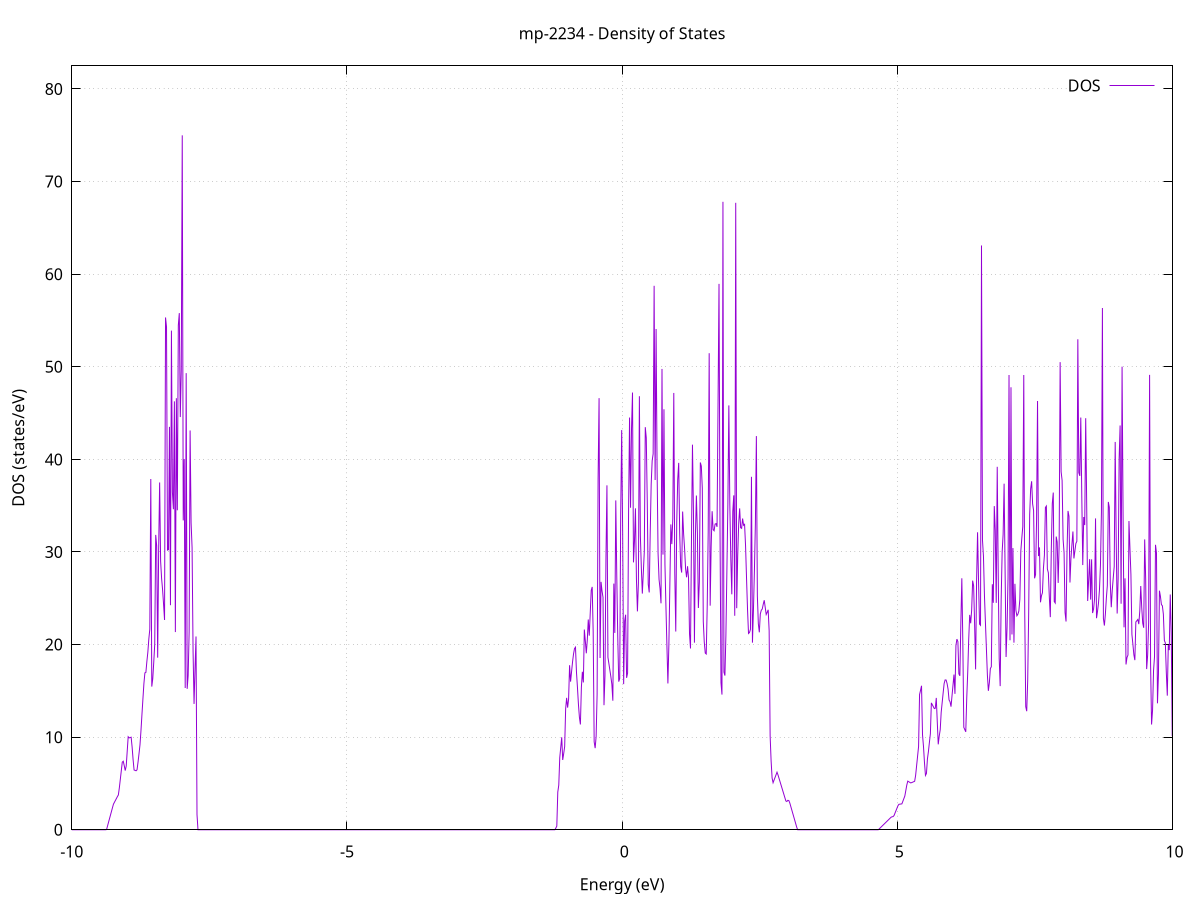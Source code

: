 set title 'mp-2234 - Density of States'
set xlabel 'Energy (eV)'
set ylabel 'DOS (states/eV)'
set grid
set xrange [-10:10]
set yrange [0:82.497]
set xzeroaxis lt -1
set terminal png size 800,600
set output 'mp-2234_dos_gnuplot.png'
plot '-' using 1:2 with lines title 'DOS'
-22.729700 0.000000
-22.711800 0.000000
-22.694000 0.000000
-22.676100 0.000000
-22.658200 0.000000
-22.640400 0.000000
-22.622500 0.000000
-22.604600 0.000000
-22.586800 0.000000
-22.568900 0.000000
-22.551100 0.000000
-22.533200 0.000000
-22.515300 0.000000
-22.497500 0.000000
-22.479600 0.000000
-22.461700 0.000000
-22.443900 0.000000
-22.426000 0.000000
-22.408200 0.000000
-22.390300 0.000000
-22.372400 0.000000
-22.354600 0.000000
-22.336700 0.000000
-22.318800 0.000000
-22.301000 0.000000
-22.283100 0.000000
-22.265300 0.000000
-22.247400 0.000000
-22.229500 0.000000
-22.211700 0.000000
-22.193800 0.000000
-22.175900 0.000000
-22.158100 0.000000
-22.140200 0.000000
-22.122400 0.000000
-22.104500 0.000000
-22.086600 0.000000
-22.068800 0.000000
-22.050900 0.000000
-22.033000 0.000000
-22.015200 0.000000
-21.997300 0.000000
-21.979500 0.000000
-21.961600 0.000000
-21.943700 0.000000
-21.925900 0.000000
-21.908000 0.000000
-21.890100 0.000000
-21.872300 0.000000
-21.854400 0.000000
-21.836600 0.000000
-21.818700 0.000000
-21.800800 0.000000
-21.783000 0.000000
-21.765100 0.000000
-21.747200 0.000000
-21.729400 0.000000
-21.711500 0.000000
-21.693600 0.000000
-21.675800 0.000000
-21.657900 0.000000
-21.640100 0.000000
-21.622200 0.000000
-21.604300 0.000000
-21.586500 0.000000
-21.568600 0.000000
-21.550700 0.000000
-21.532900 0.000000
-21.515000 0.000000
-21.497200 0.000000
-21.479300 0.000000
-21.461400 0.000000
-21.443600 0.000000
-21.425700 0.000000
-21.407800 0.000000
-21.390000 0.000000
-21.372100 0.000000
-21.354300 0.000000
-21.336400 0.000000
-21.318500 0.000000
-21.300700 0.000000
-21.282800 0.000000
-21.264900 0.000000
-21.247100 0.000000
-21.229200 0.000000
-21.211400 0.000000
-21.193500 0.000000
-21.175600 0.000000
-21.157800 0.000000
-21.139900 0.000000
-21.122000 0.000000
-21.104200 34.037300
-21.086300 14.513000
-21.068500 119.989000
-21.050600 139.544000
-21.032700 37.398500
-21.014900 19.310900
-20.997000 212.804700
-20.979100 63.587500
-20.961300 32.667800
-20.943400 32.143400
-20.925600 96.168400
-20.907700 213.958000
-20.889800 247.035300
-20.872000 214.530300
-20.854100 41.761600
-20.836200 41.836100
-20.818400 74.924700
-20.800500 52.408200
-20.782600 0.000000
-20.764800 0.000000
-20.746900 0.000000
-20.729100 0.000000
-20.711200 935.320000
-20.693300 32.027300
-20.675500 819.589800
-20.657600 180.181000
-20.639700 416.343100
-20.621900 182.587700
-20.604000 278.497100
-20.586200 39.476200
-20.568300 45.314500
-20.550400 104.840200
-20.532600 39.861900
-20.514700 15.468800
-20.496800 914.758500
-20.479000 43.450200
-20.461100 0.000000
-20.443300 0.000000
-20.425400 0.000000
-20.407500 0.000000
-20.389700 0.000000
-20.371800 0.000000
-20.353900 0.000000
-20.336100 0.000000
-20.318200 0.000000
-20.300400 0.000000
-20.282500 0.000000
-20.264600 0.000000
-20.246800 0.000000
-20.228900 0.000000
-20.211000 0.000000
-20.193200 0.000000
-20.175300 0.000000
-20.157500 0.000000
-20.139600 0.000000
-20.121700 0.000000
-20.103900 0.000000
-20.086000 0.000000
-20.068100 0.000000
-20.050300 0.000000
-20.032400 0.000000
-20.014600 0.000000
-19.996700 0.000000
-19.978800 0.000000
-19.961000 0.000000
-19.943100 0.000000
-19.925200 0.000000
-19.907400 0.000000
-19.889500 0.000000
-19.871600 0.000000
-19.853800 0.000000
-19.835900 0.000000
-19.818100 0.000000
-19.800200 0.000000
-19.782300 0.000000
-19.764500 0.000000
-19.746600 0.000000
-19.728700 0.000000
-19.710900 0.000000
-19.693000 0.000000
-19.675200 0.000000
-19.657300 0.000000
-19.639400 0.000000
-19.621600 0.000000
-19.603700 0.000000
-19.585800 0.000000
-19.568000 0.000000
-19.550100 0.000000
-19.532300 0.000000
-19.514400 0.000000
-19.496500 0.000000
-19.478700 0.000000
-19.460800 0.000000
-19.442900 0.000000
-19.425100 0.000000
-19.407200 0.000000
-19.389400 0.000000
-19.371500 0.000000
-19.353600 0.000000
-19.335800 0.000000
-19.317900 0.000000
-19.300000 0.000000
-19.282200 0.000000
-19.264300 0.000000
-19.246500 0.000000
-19.228600 0.000000
-19.210700 0.000000
-19.192900 0.000000
-19.175000 0.000000
-19.157100 0.000000
-19.139300 0.000000
-19.121400 0.000000
-19.103600 0.000000
-19.085700 0.000000
-19.067800 0.000000
-19.050000 0.000000
-19.032100 0.000000
-19.014200 0.000000
-18.996400 0.000000
-18.978500 0.000000
-18.960600 0.000000
-18.942800 0.000000
-18.924900 0.000000
-18.907100 0.000000
-18.889200 0.000000
-18.871300 0.000000
-18.853500 0.000000
-18.835600 0.000000
-18.817700 0.000000
-18.799900 0.000000
-18.782000 0.000000
-18.764200 0.000000
-18.746300 0.000000
-18.728400 0.000000
-18.710600 0.000000
-18.692700 0.000000
-18.674800 0.000000
-18.657000 0.000000
-18.639100 0.000000
-18.621300 0.000000
-18.603400 0.000000
-18.585500 0.000000
-18.567700 0.000000
-18.549800 0.000000
-18.531900 0.000000
-18.514100 0.000000
-18.496200 0.000000
-18.478400 0.000000
-18.460500 0.000000
-18.442600 0.000000
-18.424800 0.000000
-18.406900 0.000000
-18.389000 0.000000
-18.371200 0.000000
-18.353300 0.000000
-18.335500 0.000000
-18.317600 0.000000
-18.299700 0.000000
-18.281900 0.000000
-18.264000 0.000000
-18.246100 0.000000
-18.228300 0.000000
-18.210400 0.000000
-18.192600 0.000000
-18.174700 0.000000
-18.156800 0.000000
-18.139000 0.000000
-18.121100 0.000000
-18.103200 0.000000
-18.085400 0.000000
-18.067500 0.000000
-18.049600 0.000000
-18.031800 0.000000
-18.013900 0.000000
-17.996100 0.000000
-17.978200 0.000000
-17.960300 0.000000
-17.942500 0.000000
-17.924600 0.000000
-17.906700 0.000000
-17.888900 0.000000
-17.871000 0.000000
-17.853200 0.000000
-17.835300 0.000000
-17.817400 0.000000
-17.799600 0.000000
-17.781700 0.000000
-17.763800 0.000000
-17.746000 0.000000
-17.728100 0.000000
-17.710300 0.000000
-17.692400 0.000000
-17.674500 0.000000
-17.656700 0.000000
-17.638800 0.000000
-17.620900 0.000000
-17.603100 0.000000
-17.585200 0.000000
-17.567400 0.000000
-17.549500 0.000000
-17.531600 0.000000
-17.513800 0.000000
-17.495900 0.000000
-17.478000 0.000000
-17.460200 0.000000
-17.442300 0.000000
-17.424500 0.000000
-17.406600 0.000000
-17.388700 0.000000
-17.370900 0.000000
-17.353000 0.000000
-17.335100 0.000000
-17.317300 0.000000
-17.299400 0.000000
-17.281600 0.000000
-17.263700 0.000000
-17.245800 0.000000
-17.228000 0.000000
-17.210100 0.000000
-17.192200 0.000000
-17.174400 0.000000
-17.156500 0.000000
-17.138600 0.000000
-17.120800 0.000000
-17.102900 0.000000
-17.085100 0.000000
-17.067200 0.000000
-17.049300 0.000000
-17.031500 0.000000
-17.013600 0.000000
-16.995700 0.000000
-16.977900 0.000000
-16.960000 0.000000
-16.942200 0.000000
-16.924300 0.000000
-16.906400 0.000000
-16.888600 0.000000
-16.870700 0.000000
-16.852800 0.000000
-16.835000 0.000000
-16.817100 0.000000
-16.799300 0.000000
-16.781400 0.000000
-16.763500 0.000000
-16.745700 0.000000
-16.727800 0.000000
-16.709900 0.000000
-16.692100 0.000000
-16.674200 0.000000
-16.656400 0.000000
-16.638500 0.000000
-16.620600 0.000000
-16.602800 0.000000
-16.584900 0.000000
-16.567000 0.000000
-16.549200 0.000000
-16.531300 0.000000
-16.513500 0.000000
-16.495600 0.000000
-16.477700 0.000000
-16.459900 0.000000
-16.442000 0.000000
-16.424100 0.000000
-16.406300 0.000000
-16.388400 0.000000
-16.370600 0.000000
-16.352700 0.000000
-16.334800 0.000000
-16.317000 0.000000
-16.299100 0.000000
-16.281200 0.000000
-16.263400 0.000000
-16.245500 0.000000
-16.227600 0.000000
-16.209800 0.000000
-16.191900 0.000000
-16.174100 0.000000
-16.156200 0.000000
-16.138300 0.000000
-16.120500 0.000000
-16.102600 0.000000
-16.084700 0.000000
-16.066900 0.000000
-16.049000 0.000000
-16.031200 0.000000
-16.013300 0.000000
-15.995400 0.000000
-15.977600 0.000000
-15.959700 0.000000
-15.941800 0.000000
-15.924000 0.000000
-15.906100 0.000000
-15.888300 0.000000
-15.870400 0.000000
-15.852500 0.000000
-15.834700 0.000000
-15.816800 0.000000
-15.798900 0.000000
-15.781100 0.000000
-15.763200 0.000000
-15.745400 0.000000
-15.727500 0.000000
-15.709600 0.000000
-15.691800 0.000000
-15.673900 0.000000
-15.656000 0.000000
-15.638200 0.000000
-15.620300 0.000000
-15.602500 0.000000
-15.584600 0.000000
-15.566700 0.000000
-15.548900 0.000000
-15.531000 0.000000
-15.513100 0.000000
-15.495300 0.000000
-15.477400 0.000000
-15.459600 0.000000
-15.441700 0.000000
-15.423800 0.000000
-15.406000 0.000000
-15.388100 0.000000
-15.370200 0.000000
-15.352400 0.000000
-15.334500 0.000000
-15.316600 0.000000
-15.298800 0.000000
-15.280900 0.000000
-15.263100 0.000000
-15.245200 0.000000
-15.227300 0.000000
-15.209500 0.000000
-15.191600 0.000000
-15.173700 0.000000
-15.155900 0.000000
-15.138000 0.000000
-15.120200 0.000000
-15.102300 0.000000
-15.084400 0.000000
-15.066600 0.000000
-15.048700 0.000000
-15.030800 0.000000
-15.013000 0.000000
-14.995100 0.000000
-14.977300 0.000000
-14.959400 0.000000
-14.941500 0.000000
-14.923700 0.000000
-14.905800 0.000000
-14.887900 0.000000
-14.870100 0.000000
-14.852200 0.000000
-14.834400 0.000000
-14.816500 0.000000
-14.798600 0.000000
-14.780800 0.000000
-14.762900 0.000000
-14.745000 0.000000
-14.727200 0.000000
-14.709300 0.000000
-14.691500 0.000000
-14.673600 0.000000
-14.655700 0.000000
-14.637900 0.000000
-14.620000 0.000000
-14.602100 0.000000
-14.584300 0.000000
-14.566400 0.000000
-14.548600 0.000000
-14.530700 0.000000
-14.512800 0.000000
-14.495000 0.000000
-14.477100 0.000000
-14.459200 0.000000
-14.441400 0.000000
-14.423500 0.000000
-14.405600 0.000000
-14.387800 0.000000
-14.369900 0.000000
-14.352100 0.000000
-14.334200 0.000000
-14.316300 0.000000
-14.298500 0.000000
-14.280600 0.000000
-14.262700 0.000000
-14.244900 0.000000
-14.227000 0.000000
-14.209200 0.000000
-14.191300 0.000000
-14.173400 0.000000
-14.155600 0.000000
-14.137700 0.000000
-14.119800 0.000000
-14.102000 0.000000
-14.084100 0.000000
-14.066300 0.000000
-14.048400 0.000000
-14.030500 0.000000
-14.012700 0.000000
-13.994800 0.000000
-13.976900 0.000000
-13.959100 0.000000
-13.941200 0.000000
-13.923400 0.000000
-13.905500 0.000000
-13.887600 0.000000
-13.869800 0.000000
-13.851900 0.000000
-13.834000 0.000000
-13.816200 0.000000
-13.798300 0.000000
-13.780500 0.000000
-13.762600 0.000000
-13.744700 0.000000
-13.726900 0.000000
-13.709000 0.000000
-13.691100 0.000000
-13.673300 0.000000
-13.655400 0.000000
-13.637600 0.000000
-13.619700 0.000000
-13.601800 0.000000
-13.584000 0.000000
-13.566100 0.000000
-13.548200 0.000000
-13.530400 0.000000
-13.512500 0.000000
-13.494600 0.000000
-13.476800 0.000000
-13.458900 0.000000
-13.441100 0.000000
-13.423200 0.000000
-13.405300 0.000000
-13.387500 0.000000
-13.369600 0.000000
-13.351700 0.000000
-13.333900 0.000000
-13.316000 0.000000
-13.298200 0.000000
-13.280300 0.000000
-13.262400 0.000000
-13.244600 0.000000
-13.226700 0.000000
-13.208800 0.000000
-13.191000 0.000000
-13.173100 0.000000
-13.155300 0.000000
-13.137400 0.000000
-13.119500 0.000000
-13.101700 0.000000
-13.083800 0.000000
-13.065900 0.000000
-13.048100 0.000000
-13.030200 0.000000
-13.012400 0.000000
-12.994500 0.000000
-12.976600 0.000000
-12.958800 0.000000
-12.940900 0.000000
-12.923000 0.000000
-12.905200 0.000000
-12.887300 0.000000
-12.869500 0.000000
-12.851600 0.000000
-12.833700 0.000000
-12.815900 0.000000
-12.798000 0.000000
-12.780100 0.000000
-12.762300 0.000000
-12.744400 0.000000
-12.726600 0.000000
-12.708700 0.000000
-12.690800 0.000000
-12.673000 0.000000
-12.655100 0.000000
-12.637200 0.000000
-12.619400 0.000000
-12.601500 0.000000
-12.583600 0.000000
-12.565800 0.000000
-12.547900 0.000000
-12.530100 0.000000
-12.512200 0.000000
-12.494300 0.000000
-12.476500 0.000000
-12.458600 0.000000
-12.440700 0.000000
-12.422900 0.000000
-12.405000 0.000000
-12.387200 0.000000
-12.369300 0.000000
-12.351400 0.000000
-12.333600 0.000000
-12.315700 0.000000
-12.297800 0.000000
-12.280000 0.000000
-12.262100 0.000000
-12.244300 0.000000
-12.226400 0.000000
-12.208500 0.000000
-12.190700 0.000000
-12.172800 0.000000
-12.154900 0.000000
-12.137100 0.000000
-12.119200 0.000000
-12.101400 0.000000
-12.083500 0.000000
-12.065600 0.000000
-12.047800 0.000000
-12.029900 0.000000
-12.012000 0.000000
-11.994200 0.000000
-11.976300 0.000000
-11.958500 0.000000
-11.940600 0.000000
-11.922700 0.000000
-11.904900 0.000000
-11.887000 0.000000
-11.869100 0.000000
-11.851300 0.000000
-11.833400 0.000000
-11.815600 0.000000
-11.797700 0.000000
-11.779800 0.000000
-11.762000 0.000000
-11.744100 0.000000
-11.726200 0.000000
-11.708400 0.000000
-11.690500 0.000000
-11.672600 0.000000
-11.654800 0.000000
-11.636900 0.000000
-11.619100 0.000000
-11.601200 0.000000
-11.583300 0.000000
-11.565500 0.000000
-11.547600 0.000000
-11.529700 0.000000
-11.511900 0.000000
-11.494000 0.000000
-11.476200 0.000000
-11.458300 0.000000
-11.440400 0.000000
-11.422600 0.000000
-11.404700 0.000000
-11.386800 0.000000
-11.369000 0.000000
-11.351100 0.000000
-11.333300 0.000000
-11.315400 0.000000
-11.297500 0.000000
-11.279700 0.000000
-11.261800 0.000000
-11.243900 0.000000
-11.226100 0.000000
-11.208200 0.000000
-11.190400 0.000000
-11.172500 0.000000
-11.154600 0.000000
-11.136800 0.000000
-11.118900 0.000000
-11.101000 0.000000
-11.083200 0.000000
-11.065300 0.000000
-11.047500 0.000000
-11.029600 0.000000
-11.011700 0.000000
-10.993900 0.000000
-10.976000 0.000000
-10.958100 0.000000
-10.940300 0.000000
-10.922400 0.000000
-10.904600 0.000000
-10.886700 0.000000
-10.868800 0.000000
-10.851000 0.000000
-10.833100 0.000000
-10.815200 0.000000
-10.797400 0.000000
-10.779500 0.000000
-10.761600 0.000000
-10.743800 0.000000
-10.725900 0.000000
-10.708100 0.000000
-10.690200 0.000000
-10.672300 0.000000
-10.654500 0.000000
-10.636600 0.000000
-10.618700 0.000000
-10.600900 0.000000
-10.583000 0.000000
-10.565200 0.000000
-10.547300 0.000000
-10.529400 0.000000
-10.511600 0.000000
-10.493700 0.000000
-10.475800 0.000000
-10.458000 0.000000
-10.440100 0.000000
-10.422300 0.000000
-10.404400 0.000000
-10.386500 0.000000
-10.368700 0.000000
-10.350800 0.000000
-10.332900 0.000000
-10.315100 0.000000
-10.297200 0.000000
-10.279400 0.000000
-10.261500 0.000000
-10.243600 0.000000
-10.225800 0.000000
-10.207900 0.000000
-10.190000 0.000000
-10.172200 0.000000
-10.154300 0.000000
-10.136500 0.000000
-10.118600 0.000000
-10.100700 0.000000
-10.082900 0.000000
-10.065000 0.000000
-10.047100 0.000000
-10.029300 0.000000
-10.011400 0.000000
-9.993600 0.000000
-9.975700 0.000000
-9.957800 0.000000
-9.940000 0.000000
-9.922100 0.000000
-9.904200 0.000000
-9.886400 0.000000
-9.868500 0.000000
-9.850600 0.000000
-9.832800 0.000000
-9.814900 0.000000
-9.797100 0.000000
-9.779200 0.000000
-9.761300 0.000000
-9.743500 0.000000
-9.725600 0.000000
-9.707700 0.000000
-9.689900 0.000000
-9.672000 0.000000
-9.654200 0.000000
-9.636300 0.000000
-9.618400 0.000000
-9.600600 0.000000
-9.582700 0.000000
-9.564800 0.000000
-9.547000 0.000000
-9.529100 0.000000
-9.511300 0.000000
-9.493400 0.000000
-9.475500 0.000000
-9.457700 0.000000
-9.439800 0.000000
-9.421900 0.000000
-9.404100 0.000000
-9.386200 0.000000
-9.368400 0.022500
-9.350500 0.414700
-9.332600 0.807000
-9.314800 1.199200
-9.296900 1.591500
-9.279000 1.983700
-9.261200 2.375900
-9.243300 2.763200
-9.225500 2.966100
-9.207600 3.169000
-9.189700 3.371900
-9.171900 3.574700
-9.154000 3.758000
-9.136100 4.526800
-9.118300 5.452900
-9.100400 6.379000
-9.082600 7.305100
-9.064700 7.401800
-9.046800 6.921900
-9.029000 6.393100
-9.011100 6.883400
-8.993200 8.464900
-8.975400 10.046400
-8.957500 9.924500
-8.939600 9.960700
-8.921800 9.996800
-8.903900 8.934200
-8.886100 7.569800
-8.868200 6.457300
-8.850300 6.415100
-8.832500 6.372800
-8.814600 6.478800
-8.796700 7.293300
-8.778900 8.206700
-8.761000 9.165100
-8.743200 10.691000
-8.725300 12.447200
-8.707400 14.147600
-8.689600 15.797200
-8.671700 16.945900
-8.653800 16.990400
-8.636000 18.168100
-8.618100 19.174800
-8.600300 20.607400
-8.582400 21.661200
-8.564500 37.878100
-8.546700 15.462800
-8.528800 16.314400
-8.510900 18.087100
-8.493100 20.027700
-8.475200 31.844700
-8.457400 30.658100
-8.439500 18.586300
-8.421600 30.327900
-8.403800 37.506000
-8.385900 28.995800
-8.368000 27.126500
-8.350200 25.925100
-8.332300 24.349200
-8.314500 22.653800
-8.296600 55.326200
-8.278700 54.296300
-8.260900 30.204800
-8.243000 30.255300
-8.225100 43.511900
-8.207300 24.255900
-8.189400 53.906800
-8.171600 36.452100
-8.153700 34.615200
-8.135800 46.268500
-8.118000 21.352200
-8.100100 46.607600
-8.082200 34.506400
-8.064400 54.485100
-8.046500 55.796800
-8.028600 44.573700
-8.010800 49.622700
-7.992900 74.996900
-7.975100 33.412100
-7.957200 40.031700
-7.939300 15.311100
-7.921500 49.313000
-7.903600 15.220100
-7.885700 16.653000
-7.867900 21.337900
-7.850000 43.123700
-7.832200 33.153100
-7.814300 30.472300
-7.796400 19.287800
-7.778600 13.589500
-7.760700 17.426100
-7.742800 20.873200
-7.725000 1.644700
-7.707100 0.000000
-7.689300 0.000000
-7.671400 0.000000
-7.653500 0.000000
-7.635700 0.000000
-7.617800 0.000000
-7.599900 0.000000
-7.582100 0.000000
-7.564200 0.000000
-7.546400 0.000000
-7.528500 0.000000
-7.510600 0.000000
-7.492800 0.000000
-7.474900 0.000000
-7.457000 0.000000
-7.439200 0.000000
-7.421300 0.000000
-7.403500 0.000000
-7.385600 0.000000
-7.367700 0.000000
-7.349900 0.000000
-7.332000 0.000000
-7.314100 0.000000
-7.296300 0.000000
-7.278400 0.000000
-7.260600 0.000000
-7.242700 0.000000
-7.224800 0.000000
-7.207000 0.000000
-7.189100 0.000000
-7.171200 0.000000
-7.153400 0.000000
-7.135500 0.000000
-7.117600 0.000000
-7.099800 0.000000
-7.081900 0.000000
-7.064100 0.000000
-7.046200 0.000000
-7.028300 0.000000
-7.010500 0.000000
-6.992600 0.000000
-6.974700 0.000000
-6.956900 0.000000
-6.939000 0.000000
-6.921200 0.000000
-6.903300 0.000000
-6.885400 0.000000
-6.867600 0.000000
-6.849700 0.000000
-6.831800 0.000000
-6.814000 0.000000
-6.796100 0.000000
-6.778300 0.000000
-6.760400 0.000000
-6.742500 0.000000
-6.724700 0.000000
-6.706800 0.000000
-6.688900 0.000000
-6.671100 0.000000
-6.653200 0.000000
-6.635400 0.000000
-6.617500 0.000000
-6.599600 0.000000
-6.581800 0.000000
-6.563900 0.000000
-6.546000 0.000000
-6.528200 0.000000
-6.510300 0.000000
-6.492500 0.000000
-6.474600 0.000000
-6.456700 0.000000
-6.438900 0.000000
-6.421000 0.000000
-6.403100 0.000000
-6.385300 0.000000
-6.367400 0.000000
-6.349600 0.000000
-6.331700 0.000000
-6.313800 0.000000
-6.296000 0.000000
-6.278100 0.000000
-6.260200 0.000000
-6.242400 0.000000
-6.224500 0.000000
-6.206600 0.000000
-6.188800 0.000000
-6.170900 0.000000
-6.153100 0.000000
-6.135200 0.000000
-6.117300 0.000000
-6.099500 0.000000
-6.081600 0.000000
-6.063700 0.000000
-6.045900 0.000000
-6.028000 0.000000
-6.010200 0.000000
-5.992300 0.000000
-5.974400 0.000000
-5.956600 0.000000
-5.938700 0.000000
-5.920800 0.000000
-5.903000 0.000000
-5.885100 0.000000
-5.867300 0.000000
-5.849400 0.000000
-5.831500 0.000000
-5.813700 0.000000
-5.795800 0.000000
-5.777900 0.000000
-5.760100 0.000000
-5.742200 0.000000
-5.724400 0.000000
-5.706500 0.000000
-5.688600 0.000000
-5.670800 0.000000
-5.652900 0.000000
-5.635000 0.000000
-5.617200 0.000000
-5.599300 0.000000
-5.581500 0.000000
-5.563600 0.000000
-5.545700 0.000000
-5.527900 0.000000
-5.510000 0.000000
-5.492100 0.000000
-5.474300 0.000000
-5.456400 0.000000
-5.438600 0.000000
-5.420700 0.000000
-5.402800 0.000000
-5.385000 0.000000
-5.367100 0.000000
-5.349200 0.000000
-5.331400 0.000000
-5.313500 0.000000
-5.295600 0.000000
-5.277800 0.000000
-5.259900 0.000000
-5.242100 0.000000
-5.224200 0.000000
-5.206300 0.000000
-5.188500 0.000000
-5.170600 0.000000
-5.152700 0.000000
-5.134900 0.000000
-5.117000 0.000000
-5.099200 0.000000
-5.081300 0.000000
-5.063400 0.000000
-5.045600 0.000000
-5.027700 0.000000
-5.009800 0.000000
-4.992000 0.000000
-4.974100 0.000000
-4.956300 0.000000
-4.938400 0.000000
-4.920500 0.000000
-4.902700 0.000000
-4.884800 0.000000
-4.866900 0.000000
-4.849100 0.000000
-4.831200 0.000000
-4.813400 0.000000
-4.795500 0.000000
-4.777600 0.000000
-4.759800 0.000000
-4.741900 0.000000
-4.724000 0.000000
-4.706200 0.000000
-4.688300 0.000000
-4.670500 0.000000
-4.652600 0.000000
-4.634700 0.000000
-4.616900 0.000000
-4.599000 0.000000
-4.581100 0.000000
-4.563300 0.000000
-4.545400 0.000000
-4.527600 0.000000
-4.509700 0.000000
-4.491800 0.000000
-4.474000 0.000000
-4.456100 0.000000
-4.438200 0.000000
-4.420400 0.000000
-4.402500 0.000000
-4.384600 0.000000
-4.366800 0.000000
-4.348900 0.000000
-4.331100 0.000000
-4.313200 0.000000
-4.295300 0.000000
-4.277500 0.000000
-4.259600 0.000000
-4.241700 0.000000
-4.223900 0.000000
-4.206000 0.000000
-4.188200 0.000000
-4.170300 0.000000
-4.152400 0.000000
-4.134600 0.000000
-4.116700 0.000000
-4.098800 0.000000
-4.081000 0.000000
-4.063100 0.000000
-4.045300 0.000000
-4.027400 0.000000
-4.009500 0.000000
-3.991700 0.000000
-3.973800 0.000000
-3.955900 0.000000
-3.938100 0.000000
-3.920200 0.000000
-3.902400 0.000000
-3.884500 0.000000
-3.866600 0.000000
-3.848800 0.000000
-3.830900 0.000000
-3.813000 0.000000
-3.795200 0.000000
-3.777300 0.000000
-3.759500 0.000000
-3.741600 0.000000
-3.723700 0.000000
-3.705900 0.000000
-3.688000 0.000000
-3.670100 0.000000
-3.652300 0.000000
-3.634400 0.000000
-3.616600 0.000000
-3.598700 0.000000
-3.580800 0.000000
-3.563000 0.000000
-3.545100 0.000000
-3.527200 0.000000
-3.509400 0.000000
-3.491500 0.000000
-3.473600 0.000000
-3.455800 0.000000
-3.437900 0.000000
-3.420100 0.000000
-3.402200 0.000000
-3.384300 0.000000
-3.366500 0.000000
-3.348600 0.000000
-3.330700 0.000000
-3.312900 0.000000
-3.295000 0.000000
-3.277200 0.000000
-3.259300 0.000000
-3.241400 0.000000
-3.223600 0.000000
-3.205700 0.000000
-3.187800 0.000000
-3.170000 0.000000
-3.152100 0.000000
-3.134300 0.000000
-3.116400 0.000000
-3.098500 0.000000
-3.080700 0.000000
-3.062800 0.000000
-3.044900 0.000000
-3.027100 0.000000
-3.009200 0.000000
-2.991400 0.000000
-2.973500 0.000000
-2.955600 0.000000
-2.937800 0.000000
-2.919900 0.000000
-2.902000 0.000000
-2.884200 0.000000
-2.866300 0.000000
-2.848500 0.000000
-2.830600 0.000000
-2.812700 0.000000
-2.794900 0.000000
-2.777000 0.000000
-2.759100 0.000000
-2.741300 0.000000
-2.723400 0.000000
-2.705600 0.000000
-2.687700 0.000000
-2.669800 0.000000
-2.652000 0.000000
-2.634100 0.000000
-2.616200 0.000000
-2.598400 0.000000
-2.580500 0.000000
-2.562600 0.000000
-2.544800 0.000000
-2.526900 0.000000
-2.509100 0.000000
-2.491200 0.000000
-2.473300 0.000000
-2.455500 0.000000
-2.437600 0.000000
-2.419700 0.000000
-2.401900 0.000000
-2.384000 0.000000
-2.366200 0.000000
-2.348300 0.000000
-2.330400 0.000000
-2.312600 0.000000
-2.294700 0.000000
-2.276800 0.000000
-2.259000 0.000000
-2.241100 0.000000
-2.223300 0.000000
-2.205400 0.000000
-2.187500 0.000000
-2.169700 0.000000
-2.151800 0.000000
-2.133900 0.000000
-2.116100 0.000000
-2.098200 0.000000
-2.080400 0.000000
-2.062500 0.000000
-2.044600 0.000000
-2.026800 0.000000
-2.008900 0.000000
-1.991000 0.000000
-1.973200 0.000000
-1.955300 0.000000
-1.937500 0.000000
-1.919600 0.000000
-1.901700 0.000000
-1.883900 0.000000
-1.866000 0.000000
-1.848100 0.000000
-1.830300 0.000000
-1.812400 0.000000
-1.794600 0.000000
-1.776700 0.000000
-1.758800 0.000000
-1.741000 0.000000
-1.723100 0.000000
-1.705200 0.000000
-1.687400 0.000000
-1.669500 0.000000
-1.651600 0.000000
-1.633800 0.000000
-1.615900 0.000000
-1.598100 0.000000
-1.580200 0.000000
-1.562300 0.000000
-1.544500 0.000000
-1.526600 0.000000
-1.508700 0.000000
-1.490900 0.000000
-1.473000 0.000000
-1.455200 0.000000
-1.437300 0.000000
-1.419400 0.000000
-1.401600 0.000000
-1.383700 0.000000
-1.365800 0.000000
-1.348000 0.000000
-1.330100 0.000000
-1.312300 0.000000
-1.294400 0.000000
-1.276500 0.000000
-1.258700 0.000000
-1.240800 0.000000
-1.222900 0.000000
-1.205100 0.182000
-1.187200 0.392700
-1.169400 4.075500
-1.151500 4.821200
-1.133600 7.793300
-1.115800 8.892100
-1.097900 9.990800
-1.080000 7.539300
-1.062200 8.216400
-1.044300 9.000800
-1.026500 13.082300
-1.008600 14.244400
-0.990700 13.190700
-0.972900 14.125300
-0.955000 17.771700
-0.937100 15.996400
-0.919300 17.058500
-0.901400 18.120700
-0.883600 18.974700
-0.865700 19.568400
-0.847800 19.717600
-0.830000 17.034400
-0.812100 15.376700
-0.794200 13.552400
-0.776400 12.141400
-0.758500 11.374200
-0.740600 15.410500
-0.722800 17.065300
-0.704900 15.910100
-0.687100 21.624700
-0.669200 20.400300
-0.651300 19.059500
-0.633500 20.488900
-0.615600 22.707400
-0.597700 20.966700
-0.579900 23.399900
-0.562000 25.847800
-0.544200 26.228500
-0.526300 21.368000
-0.508400 9.501700
-0.490600 8.814300
-0.472700 10.076100
-0.454800 14.619900
-0.437000 37.905000
-0.419100 46.614900
-0.401300 18.552200
-0.383400 26.772500
-0.365500 25.785300
-0.347700 25.104900
-0.329800 13.452100
-0.311900 16.653000
-0.294100 29.298200
-0.276200 37.196700
-0.258400 18.633500
-0.240500 17.930900
-0.222600 17.228300
-0.204800 16.525700
-0.186900 15.714800
-0.169000 13.935900
-0.151200 26.587200
-0.133300 21.259400
-0.115500 35.573200
-0.097600 27.389500
-0.079700 20.801900
-0.061900 15.998200
-0.044000 16.341100
-0.026100 34.127000
-0.008300 43.163800
0.009600 31.851100
0.027400 15.725800
0.045300 22.544100
0.063200 23.224900
0.081000 16.405700
0.098900 16.911800
0.116800 34.380700
0.134600 44.516200
0.152500 34.778100
0.170400 43.339600
0.188200 47.218800
0.206100 28.879100
0.223900 31.153600
0.241800 34.710600
0.259700 27.079800
0.277500 23.587000
0.295400 26.639600
0.313300 46.821700
0.331100 31.758200
0.349000 28.260400
0.366800 25.507200
0.384700 27.778500
0.402600 30.066400
0.420400 43.479500
0.438300 42.337700
0.456200 35.556800
0.474000 26.509300
0.491900 25.632600
0.509700 31.957300
0.527600 37.310500
0.545500 39.851500
0.563300 40.598000
0.581200 58.746900
0.599100 37.773400
0.616900 54.081500
0.634800 39.056700
0.652600 29.868400
0.670500 27.040600
0.688400 26.037000
0.706200 24.457600
0.724100 49.764900
0.742000 29.716500
0.759800 45.412800
0.777700 28.655900
0.795500 24.143500
0.813400 19.901700
0.831300 15.801000
0.849100 19.997200
0.867000 26.478800
0.884900 32.978500
0.902700 30.846800
0.920600 33.623800
0.938400 47.178000
0.956300 27.750000
0.974200 21.412000
0.992000 33.223900
1.009900 37.855800
1.027800 39.625000
1.045600 32.031600
1.063500 28.447600
1.081400 27.777300
1.099200 34.366000
1.117100 31.940500
1.134900 30.326500
1.152800 28.178000
1.170700 27.269200
1.188500 28.461900
1.206400 27.206200
1.224300 21.142000
1.242100 19.579500
1.260000 31.480600
1.277800 41.592700
1.295700 34.387900
1.313600 20.205200
1.331400 31.811300
1.349300 36.094600
1.367200 32.112800
1.385000 23.949100
1.402900 26.758300
1.420700 39.664700
1.438600 39.275700
1.456500 36.888900
1.474300 22.504500
1.492200 20.264600
1.510100 19.083400
1.527900 18.984300
1.545800 24.158300
1.563600 32.119700
1.581500 51.465800
1.599400 24.199900
1.617200 30.548800
1.635100 34.401100
1.653000 32.417900
1.670800 32.292200
1.688700 33.016600
1.706500 33.062800
1.724400 32.715100
1.742300 45.862400
1.760100 58.956300
1.778000 32.806400
1.795900 15.883800
1.813700 14.599300
1.831600 67.815300
1.849400 17.031200
1.867300 16.653200
1.885200 20.973400
1.903000 27.860000
1.920900 35.156100
1.938800 45.826700
1.956600 35.127800
1.974500 29.231400
1.992400 25.426700
2.010200 34.366700
2.028100 36.114900
2.045900 23.112000
2.063800 67.707600
2.081700 23.928700
2.099500 29.540100
2.117400 33.050400
2.135300 34.713200
2.153100 32.620000
2.171000 32.552600
2.188800 33.615400
2.206700 32.882400
2.224600 32.982500
2.242400 30.668000
2.260300 27.140700
2.278200 23.806100
2.296000 21.199500
2.313900 21.301400
2.331700 21.652100
2.349600 38.119100
2.367500 20.205200
2.385300 23.668400
2.403200 27.967100
2.421100 33.088400
2.438900 42.519400
2.456800 25.268500
2.474600 22.249600
2.492500 21.324600
2.510400 23.311300
2.528200 23.706400
2.546100 23.845000
2.564000 24.366600
2.581800 24.788300
2.599700 24.012100
2.617500 23.250100
2.635400 23.477600
2.653300 23.755100
2.671100 21.492600
2.689000 10.132000
2.706900 7.427600
2.724700 5.592600
2.742600 5.083000
2.760400 5.366900
2.778300 5.650800
2.796200 5.934700
2.814000 6.218600
2.831900 5.927100
2.849800 5.571800
2.867600 5.220500
2.885500 4.869300
2.903400 4.518000
2.921200 4.166800
2.939100 3.815500
2.956900 3.464300
2.974800 3.113000
2.992700 3.054000
3.010500 3.181200
3.028400 3.159400
3.046300 2.893800
3.064100 2.522400
3.082000 2.151000
3.099800 1.779600
3.117700 1.408200
3.135600 1.036900
3.153400 0.665500
3.171300 0.294100
3.189200 0.000000
3.207000 0.000000
3.224900 0.000000
3.242700 0.000000
3.260600 0.000000
3.278500 0.000000
3.296300 0.000000
3.314200 0.000000
3.332100 0.000000
3.349900 0.000000
3.367800 0.000000
3.385600 0.000000
3.403500 0.000000
3.421400 0.000000
3.439200 0.000000
3.457100 0.000000
3.475000 0.000000
3.492800 0.000000
3.510700 0.000000
3.528500 0.000000
3.546400 0.000000
3.564300 0.000000
3.582100 0.000000
3.600000 0.000000
3.617900 0.000000
3.635700 0.000000
3.653600 0.000000
3.671400 0.000000
3.689300 0.000000
3.707200 0.000000
3.725000 0.000000
3.742900 0.000000
3.760800 0.000000
3.778600 0.000000
3.796500 0.000000
3.814400 0.000000
3.832200 0.000000
3.850100 0.000000
3.867900 0.000000
3.885800 0.000000
3.903700 0.000000
3.921500 0.000000
3.939400 0.000000
3.957300 0.000000
3.975100 0.000000
3.993000 0.000000
4.010800 0.000000
4.028700 0.000000
4.046600 0.000000
4.064400 0.000000
4.082300 0.000000
4.100200 0.000000
4.118000 0.000000
4.135900 0.000000
4.153700 0.000000
4.171600 0.000000
4.189500 0.000000
4.207300 0.000000
4.225200 0.000000
4.243100 0.000000
4.260900 0.000000
4.278800 0.000000
4.296600 0.000000
4.314500 0.000000
4.332400 0.000000
4.350200 0.000000
4.368100 0.000000
4.386000 0.000000
4.403800 0.000000
4.421700 0.000000
4.439500 0.000000
4.457400 0.000000
4.475300 0.000000
4.493100 0.000000
4.511000 0.000000
4.528900 0.000000
4.546700 0.000000
4.564600 0.000000
4.582400 0.000000
4.600300 0.000000
4.618200 0.000000
4.636000 0.000000
4.653900 0.000000
4.671800 0.100500
4.689600 0.204700
4.707500 0.308800
4.725400 0.413000
4.743200 0.517200
4.761100 0.621400
4.778900 0.725600
4.796800 0.829700
4.814700 0.933900
4.832500 1.038100
4.850400 1.142300
4.868300 1.246500
4.886100 1.350600
4.904000 1.405000
4.921800 1.420300
4.939700 1.530600
4.957600 1.795300
4.975400 2.060000
4.993300 2.324700
5.011200 2.589400
5.029000 2.750100
5.046900 2.765900
5.064700 2.781700
5.082600 2.797400
5.100500 3.074300
5.118300 3.358300
5.136200 3.642400
5.154100 4.231000
5.171900 4.823500
5.189800 5.251700
5.207600 5.188300
5.225500 5.124800
5.243400 5.061400
5.261200 5.094100
5.279100 5.142100
5.297000 5.190100
5.314800 5.238000
5.332700 5.879300
5.350500 6.918500
5.368400 7.957700
5.386300 8.996900
5.404100 14.602700
5.422000 15.066000
5.439900 15.552400
5.457700 10.254100
5.475600 8.979200
5.493400 7.245100
5.511300 5.869600
5.529200 6.079400
5.547000 7.654700
5.564900 8.444300
5.582800 9.431500
5.600600 10.361000
5.618500 13.705900
5.636400 13.497600
5.654200 13.293400
5.672100 13.090900
5.689900 13.126600
5.707800 14.239500
5.725700 11.683100
5.743500 9.226500
5.761400 10.124400
5.779300 10.797300
5.797100 12.682500
5.815000 13.740200
5.832800 14.779900
5.850700 15.796900
5.868600 16.182900
5.886400 16.171800
5.904300 15.791500
5.922200 15.181100
5.940000 14.018900
5.957900 13.822200
5.975700 13.295400
5.993600 14.458300
6.011500 15.608700
6.029300 16.759200
6.047200 14.677100
6.065100 19.907300
6.082900 20.590900
6.100800 20.316000
6.118600 16.841200
6.136500 16.627500
6.154400 22.390200
6.172200 27.161600
6.190100 20.256000
6.208000 11.064700
6.225800 10.820300
6.243700 10.575800
6.261500 14.235300
6.279400 17.027900
6.297300 20.610200
6.315100 23.207900
6.333000 22.300200
6.350900 23.738700
6.368700 26.906800
6.386600 26.348400
6.404400 22.213500
6.422300 17.319900
6.440200 26.883700
6.458000 32.125800
6.475900 26.807800
6.493800 22.209700
6.511600 22.084100
6.529500 63.099300
6.547400 31.274600
6.565200 29.526100
6.583100 25.301400
6.600900 22.390700
6.618800 19.538800
6.636700 16.686400
6.654500 15.005400
6.672400 15.886800
6.690300 17.410700
6.708100 17.605700
6.726000 26.515700
6.743800 24.516600
6.761700 34.955900
6.779600 32.317600
6.797400 24.503800
6.815300 39.197800
6.833200 27.803400
6.851000 18.494800
6.868900 15.512900
6.886700 24.826200
6.904600 29.986800
6.922500 31.915100
6.940300 37.373600
6.958200 27.977800
6.976100 18.659500
6.993900 21.825000
7.011800 27.218600
7.029600 49.114700
7.047500 20.466700
7.065400 47.785700
7.083200 21.095100
7.101100 30.424400
7.119000 20.209600
7.136800 26.560300
7.154700 23.705800
7.172500 23.108800
7.190400 23.274000
7.208300 23.629000
7.226100 24.881600
7.244000 30.117900
7.261900 31.485400
7.279700 32.756700
7.297600 49.112200
7.315400 23.336600
7.333300 13.298300
7.351200 12.804900
7.369000 16.095800
7.386900 23.422300
7.404800 34.054600
7.422600 36.809500
7.440500 37.636400
7.458400 35.198000
7.476200 34.481300
7.494100 27.156600
7.511900 27.560300
7.529800 33.327500
7.547700 46.303100
7.565500 29.558600
7.583400 30.494500
7.601300 24.567000
7.619100 25.270100
7.637000 25.597400
7.654800 28.237800
7.672700 29.651500
7.690600 34.806400
7.708400 34.959400
7.726300 28.169800
7.744200 27.756000
7.762000 25.133100
7.779900 22.962300
7.797700 30.222300
7.815600 35.229700
7.833500 36.416500
7.851300 24.654200
7.869200 24.489100
7.887100 31.664400
7.904900 31.075500
7.922800 26.660600
7.940600 30.858100
7.958500 50.499600
7.976400 38.665600
7.994200 37.726400
8.012100 31.365900
8.030000 29.923100
8.047800 23.465600
8.065700 22.490900
8.083500 30.041400
8.101400 34.433300
8.119300 33.841200
8.137100 26.704900
8.155000 29.332900
8.172900 30.817400
8.190700 32.212700
8.208600 29.300800
8.226400 30.112400
8.244300 30.916400
8.262200 31.156800
8.280000 52.972800
8.297900 38.561500
8.315800 38.218400
8.333600 44.522100
8.351500 36.117800
8.369400 28.587300
8.387200 33.776400
8.405100 32.906500
8.422900 44.449100
8.440800 35.182600
8.458700 24.709000
8.476500 27.002700
8.494400 29.226600
8.512300 24.860400
8.530100 29.204700
8.548000 23.407000
8.565800 23.843000
8.583700 24.930900
8.601600 33.623700
8.619400 22.849600
8.637300 23.584400
8.655200 24.477000
8.673000 25.923100
8.690900 28.557400
8.708700 34.290100
8.726600 56.350700
8.744500 22.820800
8.762300 22.056000
8.780200 23.280100
8.798100 25.008400
8.815900 26.372000
8.833800 35.406000
8.851600 34.823600
8.869500 26.625500
8.887400 24.035700
8.905200 25.847700
8.923100 27.180400
8.941000 28.432000
8.958800 41.888000
8.976700 31.549700
8.994500 23.353300
9.012400 27.122800
9.030300 40.072600
9.048100 43.664800
9.066000 24.413400
9.083900 50.015400
9.101700 34.297200
9.119600 21.860700
9.137400 27.154900
9.155300 17.852500
9.173200 18.597000
9.191000 18.873000
9.208900 33.341600
9.226800 30.417500
9.244600 27.564500
9.262500 21.099000
9.280400 20.034300
9.298200 18.900000
9.316100 18.320400
9.333900 22.439100
9.351800 22.574500
9.369700 22.709900
9.387500 22.210100
9.405400 23.600000
9.423300 26.326700
9.441100 23.983800
9.459000 22.317000
9.476800 21.815800
9.494700 31.357900
9.512600 27.072100
9.530400 17.353800
9.548300 18.848900
9.566200 22.343600
9.584000 49.125200
9.601900 17.844900
9.619700 11.368100
9.637600 12.908000
9.655500 17.175600
9.673300 18.692600
9.691200 30.775000
9.709100 29.892300
9.726900 13.657800
9.744800 16.800900
9.762600 25.822900
9.780500 25.210600
9.798400 24.322000
9.816200 24.187700
9.834100 23.283900
9.852000 20.451400
9.869800 20.181200
9.887700 16.983400
9.905500 14.487000
9.923400 19.950300
9.941300 19.404300
9.959100 25.410500
9.977000 21.321900
9.994900 10.117600
10.012700 11.643400
10.030600 13.473600
10.048400 14.541700
10.066300 14.739900
10.084200 14.938200
10.102000 25.408600
10.119900 10.522200
10.137800 10.544700
10.155600 42.361500
10.173500 24.916000
10.191400 22.399300
10.209200 20.494000
10.227100 20.862900
10.244900 19.689000
10.262800 18.271500
10.280700 19.271200
10.298500 17.136400
10.316400 15.823700
10.334300 12.265200
10.352100 12.902200
10.370000 13.003900
10.387800 13.075800
10.405700 12.451800
10.423600 11.811300
10.441400 11.336900
10.459300 11.163000
10.477200 10.873300
10.495000 18.643600
10.512900 17.371000
10.530700 16.113100
10.548600 14.614000
10.566500 13.938700
10.584300 12.369300
10.602200 10.799900
10.620100 9.731000
10.637900 10.072700
10.655800 10.493400
10.673600 19.979900
10.691500 21.224000
10.709400 38.304900
10.727200 22.149900
10.745100 10.852000
10.763000 10.913600
10.780800 10.975300
10.798700 15.931600
10.816500 14.638100
10.834400 13.371500
10.852300 21.219800
10.870100 21.228100
10.888000 19.337400
10.905900 13.371800
10.923700 4.387700
10.941600 4.528600
10.959400 4.591800
10.977300 4.651100
10.995200 4.710400
11.013000 4.778700
11.030900 4.862400
11.048800 4.946200
11.066600 9.694400
11.084500 18.388200
11.102400 24.597300
11.120200 1.914800
11.138100 1.947800
11.155900 1.980800
11.173800 4.712900
11.191700 5.365000
11.209500 6.020600
11.227400 6.676200
11.245300 7.331800
11.263100 7.987400
11.281000 8.643000
11.298800 6.493500
11.316700 6.837200
11.334600 7.181000
11.352400 5.480800
11.370300 0.456700
11.388200 0.000000
11.406000 0.000000
11.423900 0.000000
11.441700 0.000000
11.459600 0.000000
11.477500 0.000000
11.495300 0.000000
11.513200 0.000000
11.531100 0.000000
11.548900 0.000000
11.566800 0.000000
11.584600 0.000000
11.602500 0.000000
11.620400 0.000000
11.638200 0.000000
11.656100 0.000000
11.674000 0.000000
11.691800 0.000000
11.709700 0.000000
11.727500 0.000000
11.745400 0.000000
11.763300 0.000000
11.781100 0.000000
11.799000 0.000000
11.816900 0.000000
11.834700 0.000000
11.852600 0.000000
11.870400 0.000000
11.888300 0.000000
11.906200 0.000000
11.924000 0.000000
11.941900 0.000000
11.959800 0.000000
11.977600 0.000000
11.995500 0.000000
12.013400 0.000000
12.031200 0.000000
12.049100 0.000000
12.066900 0.000000
12.084800 0.000000
12.102700 0.000000
12.120500 0.000000
12.138400 0.000000
12.156300 0.000000
12.174100 0.000000
12.192000 0.000000
12.209800 0.000000
12.227700 0.000000
12.245600 0.000000
12.263400 0.000000
12.281300 0.000000
12.299200 0.000000
12.317000 0.000000
12.334900 0.000000
12.352700 0.000000
12.370600 0.000000
12.388500 0.000000
12.406300 0.000000
12.424200 0.000000
12.442100 0.000000
12.459900 0.000000
12.477800 0.000000
12.495600 0.000000
12.513500 0.000000
12.531400 0.000000
12.549200 0.000000
12.567100 0.000000
12.585000 0.000000
12.602800 0.000000
12.620700 0.000000
12.638500 0.000000
12.656400 0.000000
12.674300 0.000000
12.692100 0.000000
12.710000 0.000000
12.727900 0.000000
12.745700 0.000000
12.763600 0.000000
12.781400 0.000000
12.799300 0.000000
12.817200 0.000000
12.835000 0.000000
12.852900 0.000000
12.870800 0.000000
12.888600 0.000000
12.906500 0.000000
12.924400 0.000000
12.942200 0.000000
12.960100 0.000000
12.977900 0.000000
12.995800 0.000000
e
